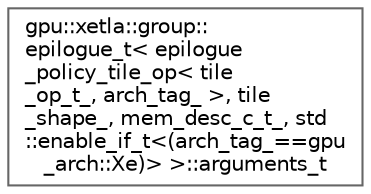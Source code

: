 digraph "Graphical Class Hierarchy"
{
 // LATEX_PDF_SIZE
  bgcolor="transparent";
  edge [fontname=Helvetica,fontsize=10,labelfontname=Helvetica,labelfontsize=10];
  node [fontname=Helvetica,fontsize=10,shape=box,height=0.2,width=0.4];
  rankdir="LR";
  Node0 [id="Node000000",label="gpu::xetla::group::\lepilogue_t\< epilogue\l_policy_tile_op\< tile\l_op_t_, arch_tag_ \>, tile\l_shape_, mem_desc_c_t_, std\l::enable_if_t\<(arch_tag_==gpu\l_arch::Xe)\> \>::arguments_t",height=0.2,width=0.4,color="grey40", fillcolor="white", style="filled",URL="$structgpu_1_1xetla_1_1group_1_1epilogue__t_3_01epilogue__policy__tile__op_3_01tile__op__t___00_0de348bda25f9da25bf3eca93c0832150.html",tooltip="Epilogue arguments."];
}
